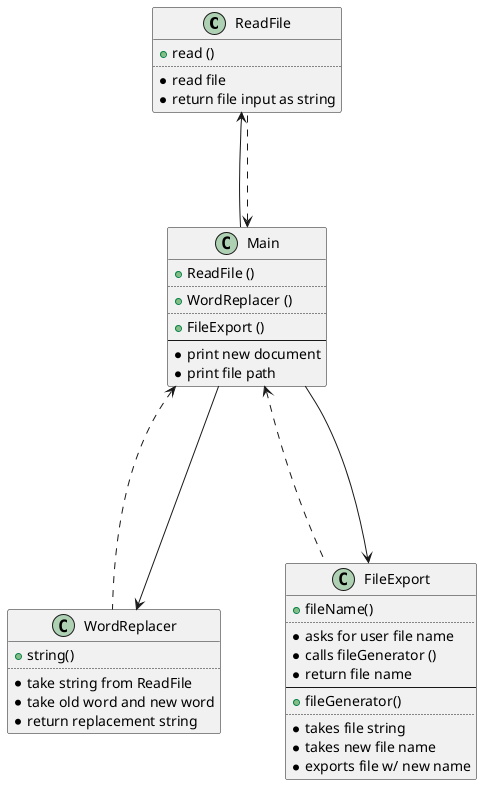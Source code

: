 /*
 *  UCF COP3330 Fall 2021 Assignment 3 Solution
 *  Copyright 2021 Filipe Frances
 */
@startuml
abstract class ReadFile
abstract class WordReplacer
abstract class FileExport

ReadFile <-- Main
Main <.. ReadFile : \t\n\n
WordReplacer <--- Main : \t
Main <.. WordReplacer : \t\n\n
FileExport <--- Main : \t
Main <... FileExport : \t\n\n

class Main{
    + ReadFile ()
    ..
    + WordReplacer ()
    ..
    + FileExport ()
    --
    * print new document
    * print file path
}

class ReadFile{
    + read ()
    ..
    * read file
    * return file input as string
}

class WordReplacer{
    + string()
    ..
    * take string from ReadFile
    * take old word and new word
    * return replacement string
}

class FileExport{
    + fileName()
    ..
    * asks for user file name
    * calls fileGenerator ()
    * return file name
    --
    + fileGenerator()
    ..
    * takes file string
    * takes new file name
    * exports file w/ new name
}
@enduml